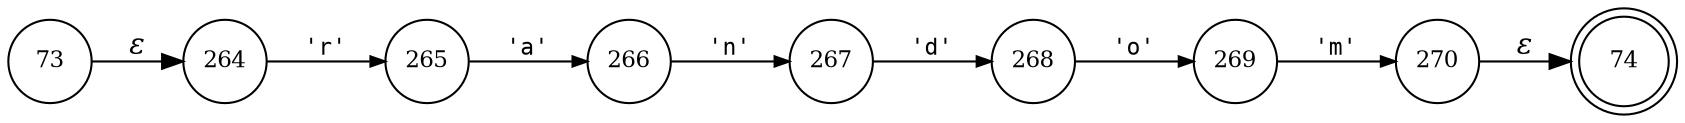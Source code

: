 digraph ATN {
rankdir=LR;
s74[fontsize=11, label="74", shape=doublecircle, fixedsize=true, width=.6];
s264[fontsize=11,label="264", shape=circle, fixedsize=true, width=.55, peripheries=1];
s73[fontsize=11,label="73", shape=circle, fixedsize=true, width=.55, peripheries=1];
s265[fontsize=11,label="265", shape=circle, fixedsize=true, width=.55, peripheries=1];
s266[fontsize=11,label="266", shape=circle, fixedsize=true, width=.55, peripheries=1];
s267[fontsize=11,label="267", shape=circle, fixedsize=true, width=.55, peripheries=1];
s268[fontsize=11,label="268", shape=circle, fixedsize=true, width=.55, peripheries=1];
s269[fontsize=11,label="269", shape=circle, fixedsize=true, width=.55, peripheries=1];
s270[fontsize=11,label="270", shape=circle, fixedsize=true, width=.55, peripheries=1];
s73 -> s264 [fontname="Times-Italic", label="&epsilon;"];
s264 -> s265 [fontsize=11, fontname="Courier", arrowsize=.7, label = "'r'", arrowhead = normal];
s265 -> s266 [fontsize=11, fontname="Courier", arrowsize=.7, label = "'a'", arrowhead = normal];
s266 -> s267 [fontsize=11, fontname="Courier", arrowsize=.7, label = "'n'", arrowhead = normal];
s267 -> s268 [fontsize=11, fontname="Courier", arrowsize=.7, label = "'d'", arrowhead = normal];
s268 -> s269 [fontsize=11, fontname="Courier", arrowsize=.7, label = "'o'", arrowhead = normal];
s269 -> s270 [fontsize=11, fontname="Courier", arrowsize=.7, label = "'m'", arrowhead = normal];
s270 -> s74 [fontname="Times-Italic", label="&epsilon;"];
}